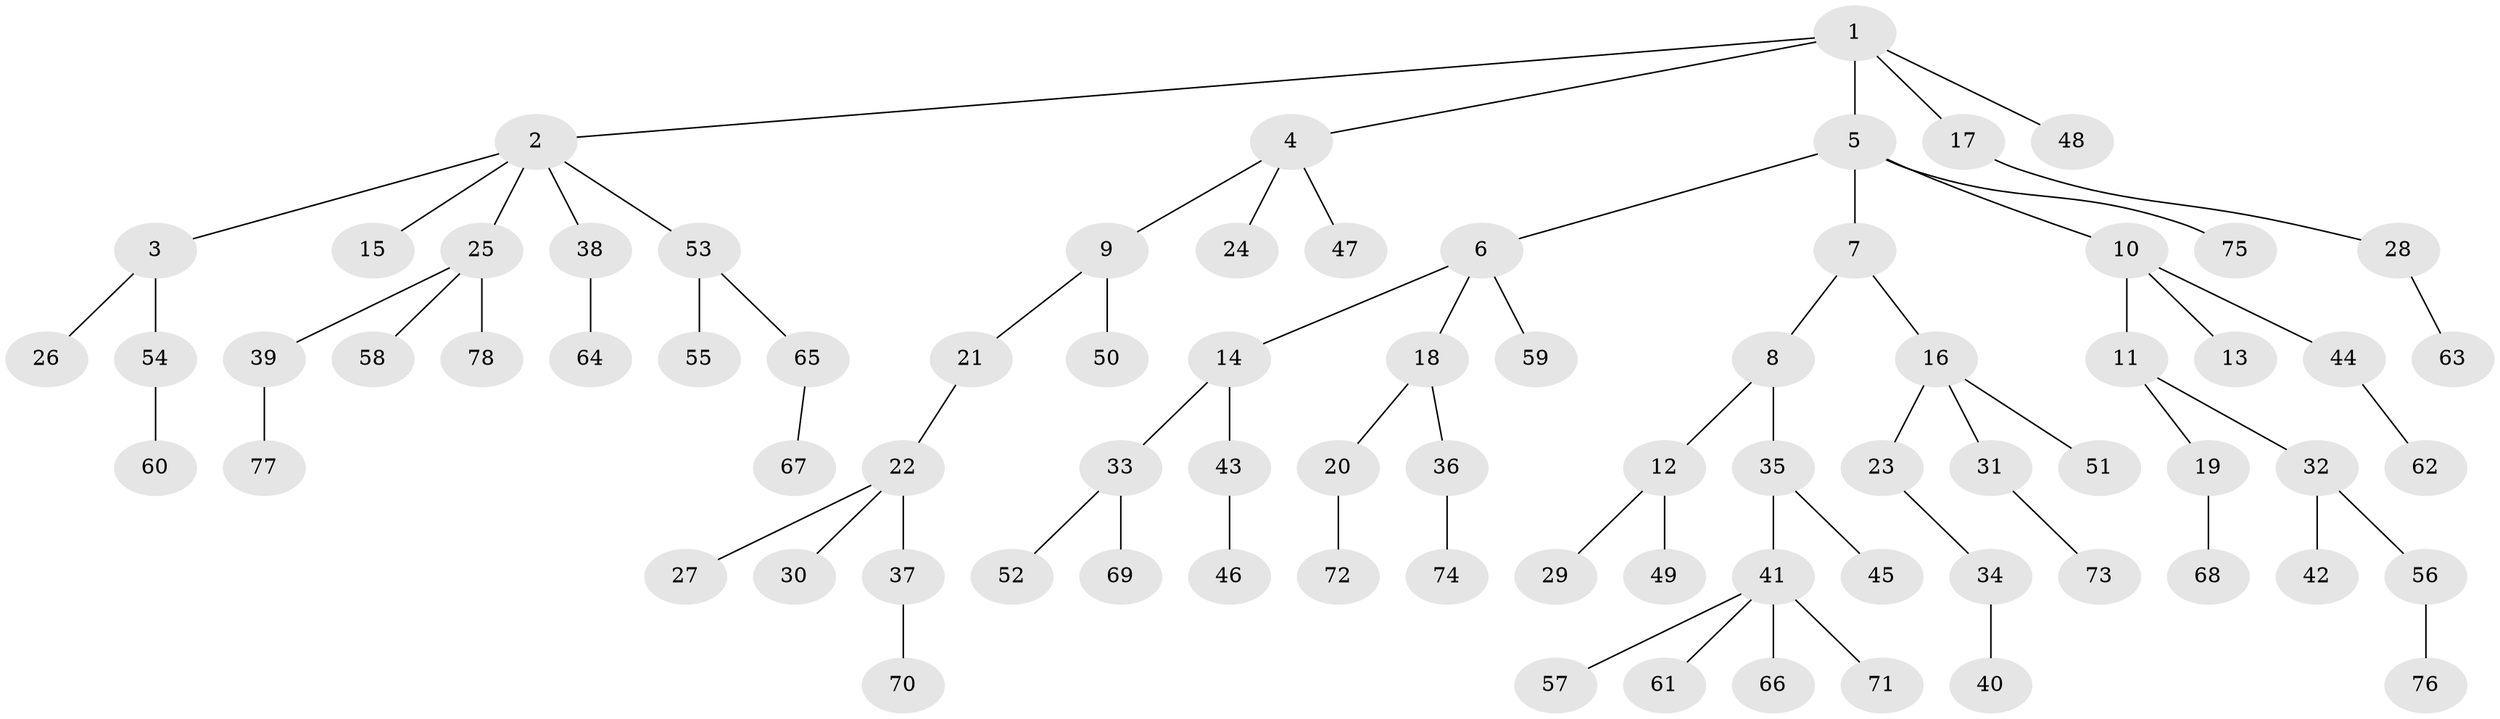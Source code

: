 // Generated by graph-tools (version 1.1) at 2025/50/03/09/25 03:50:18]
// undirected, 78 vertices, 77 edges
graph export_dot {
graph [start="1"]
  node [color=gray90,style=filled];
  1;
  2;
  3;
  4;
  5;
  6;
  7;
  8;
  9;
  10;
  11;
  12;
  13;
  14;
  15;
  16;
  17;
  18;
  19;
  20;
  21;
  22;
  23;
  24;
  25;
  26;
  27;
  28;
  29;
  30;
  31;
  32;
  33;
  34;
  35;
  36;
  37;
  38;
  39;
  40;
  41;
  42;
  43;
  44;
  45;
  46;
  47;
  48;
  49;
  50;
  51;
  52;
  53;
  54;
  55;
  56;
  57;
  58;
  59;
  60;
  61;
  62;
  63;
  64;
  65;
  66;
  67;
  68;
  69;
  70;
  71;
  72;
  73;
  74;
  75;
  76;
  77;
  78;
  1 -- 2;
  1 -- 4;
  1 -- 5;
  1 -- 17;
  1 -- 48;
  2 -- 3;
  2 -- 15;
  2 -- 25;
  2 -- 38;
  2 -- 53;
  3 -- 26;
  3 -- 54;
  4 -- 9;
  4 -- 24;
  4 -- 47;
  5 -- 6;
  5 -- 7;
  5 -- 10;
  5 -- 75;
  6 -- 14;
  6 -- 18;
  6 -- 59;
  7 -- 8;
  7 -- 16;
  8 -- 12;
  8 -- 35;
  9 -- 21;
  9 -- 50;
  10 -- 11;
  10 -- 13;
  10 -- 44;
  11 -- 19;
  11 -- 32;
  12 -- 29;
  12 -- 49;
  14 -- 33;
  14 -- 43;
  16 -- 23;
  16 -- 31;
  16 -- 51;
  17 -- 28;
  18 -- 20;
  18 -- 36;
  19 -- 68;
  20 -- 72;
  21 -- 22;
  22 -- 27;
  22 -- 30;
  22 -- 37;
  23 -- 34;
  25 -- 39;
  25 -- 58;
  25 -- 78;
  28 -- 63;
  31 -- 73;
  32 -- 42;
  32 -- 56;
  33 -- 52;
  33 -- 69;
  34 -- 40;
  35 -- 41;
  35 -- 45;
  36 -- 74;
  37 -- 70;
  38 -- 64;
  39 -- 77;
  41 -- 57;
  41 -- 61;
  41 -- 66;
  41 -- 71;
  43 -- 46;
  44 -- 62;
  53 -- 55;
  53 -- 65;
  54 -- 60;
  56 -- 76;
  65 -- 67;
}
